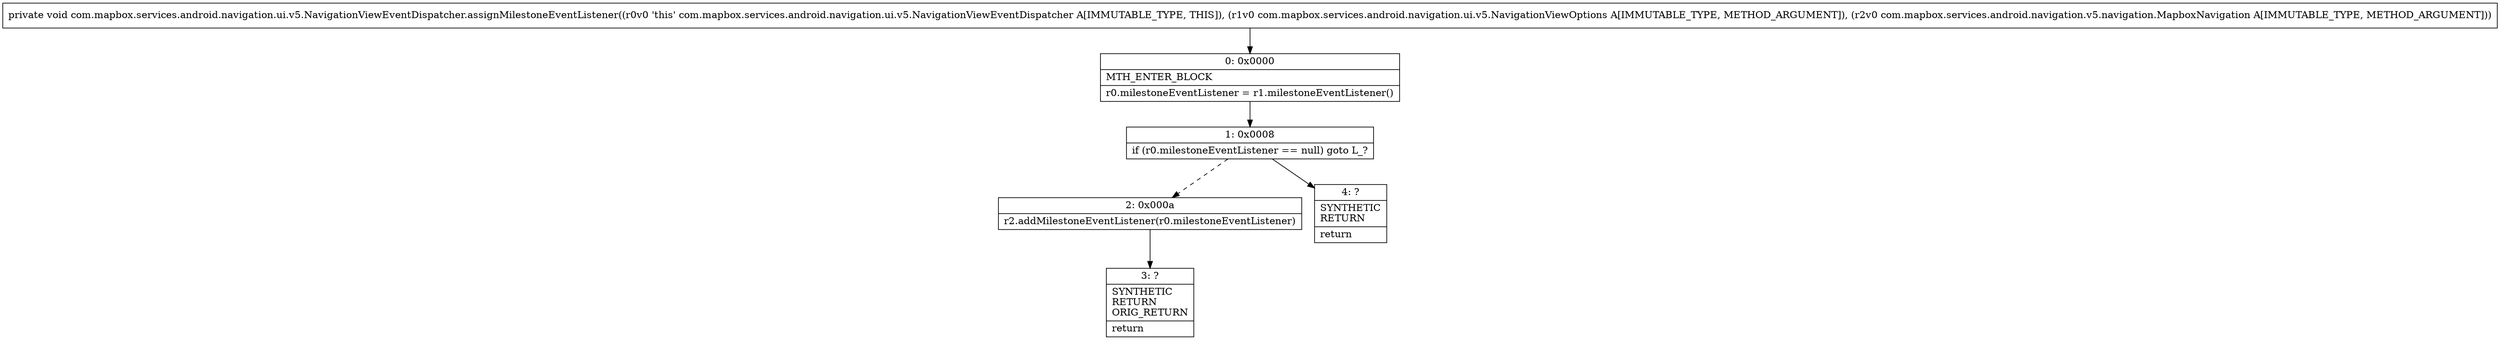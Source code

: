 digraph "CFG forcom.mapbox.services.android.navigation.ui.v5.NavigationViewEventDispatcher.assignMilestoneEventListener(Lcom\/mapbox\/services\/android\/navigation\/ui\/v5\/NavigationViewOptions;Lcom\/mapbox\/services\/android\/navigation\/v5\/navigation\/MapboxNavigation;)V" {
Node_0 [shape=record,label="{0\:\ 0x0000|MTH_ENTER_BLOCK\l|r0.milestoneEventListener = r1.milestoneEventListener()\l}"];
Node_1 [shape=record,label="{1\:\ 0x0008|if (r0.milestoneEventListener == null) goto L_?\l}"];
Node_2 [shape=record,label="{2\:\ 0x000a|r2.addMilestoneEventListener(r0.milestoneEventListener)\l}"];
Node_3 [shape=record,label="{3\:\ ?|SYNTHETIC\lRETURN\lORIG_RETURN\l|return\l}"];
Node_4 [shape=record,label="{4\:\ ?|SYNTHETIC\lRETURN\l|return\l}"];
MethodNode[shape=record,label="{private void com.mapbox.services.android.navigation.ui.v5.NavigationViewEventDispatcher.assignMilestoneEventListener((r0v0 'this' com.mapbox.services.android.navigation.ui.v5.NavigationViewEventDispatcher A[IMMUTABLE_TYPE, THIS]), (r1v0 com.mapbox.services.android.navigation.ui.v5.NavigationViewOptions A[IMMUTABLE_TYPE, METHOD_ARGUMENT]), (r2v0 com.mapbox.services.android.navigation.v5.navigation.MapboxNavigation A[IMMUTABLE_TYPE, METHOD_ARGUMENT])) }"];
MethodNode -> Node_0;
Node_0 -> Node_1;
Node_1 -> Node_2[style=dashed];
Node_1 -> Node_4;
Node_2 -> Node_3;
}

